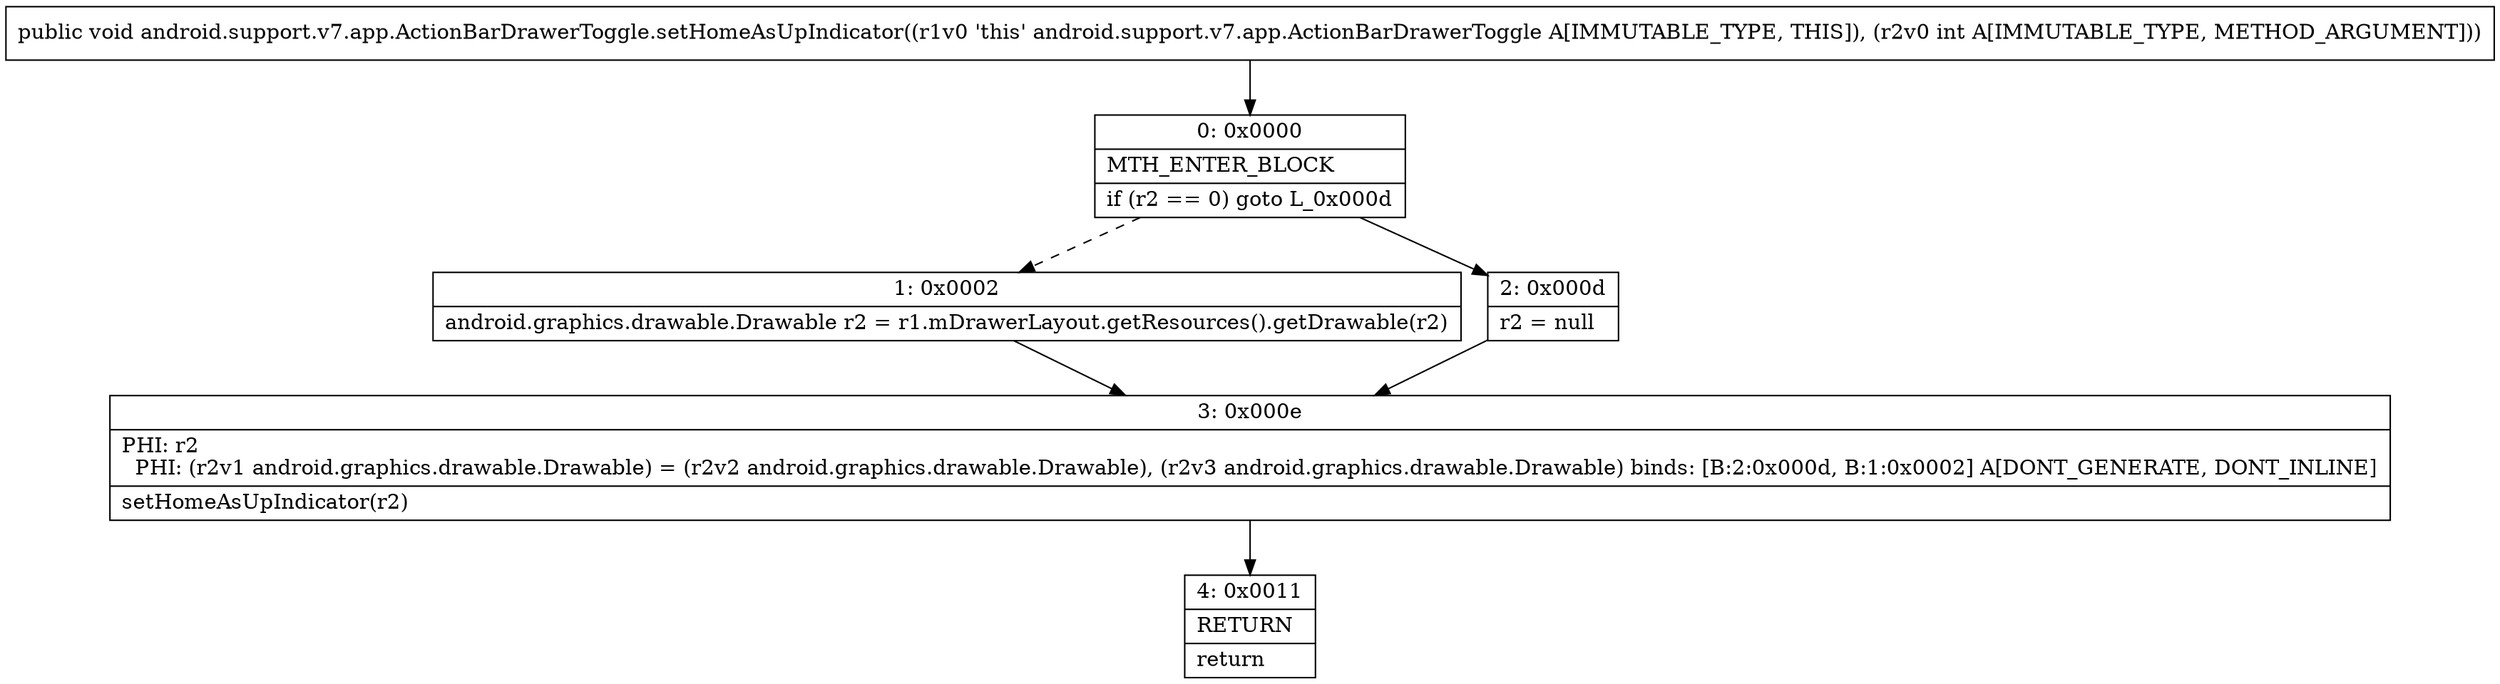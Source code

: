 digraph "CFG forandroid.support.v7.app.ActionBarDrawerToggle.setHomeAsUpIndicator(I)V" {
Node_0 [shape=record,label="{0\:\ 0x0000|MTH_ENTER_BLOCK\l|if (r2 == 0) goto L_0x000d\l}"];
Node_1 [shape=record,label="{1\:\ 0x0002|android.graphics.drawable.Drawable r2 = r1.mDrawerLayout.getResources().getDrawable(r2)\l}"];
Node_2 [shape=record,label="{2\:\ 0x000d|r2 = null\l}"];
Node_3 [shape=record,label="{3\:\ 0x000e|PHI: r2 \l  PHI: (r2v1 android.graphics.drawable.Drawable) = (r2v2 android.graphics.drawable.Drawable), (r2v3 android.graphics.drawable.Drawable) binds: [B:2:0x000d, B:1:0x0002] A[DONT_GENERATE, DONT_INLINE]\l|setHomeAsUpIndicator(r2)\l}"];
Node_4 [shape=record,label="{4\:\ 0x0011|RETURN\l|return\l}"];
MethodNode[shape=record,label="{public void android.support.v7.app.ActionBarDrawerToggle.setHomeAsUpIndicator((r1v0 'this' android.support.v7.app.ActionBarDrawerToggle A[IMMUTABLE_TYPE, THIS]), (r2v0 int A[IMMUTABLE_TYPE, METHOD_ARGUMENT])) }"];
MethodNode -> Node_0;
Node_0 -> Node_1[style=dashed];
Node_0 -> Node_2;
Node_1 -> Node_3;
Node_2 -> Node_3;
Node_3 -> Node_4;
}

